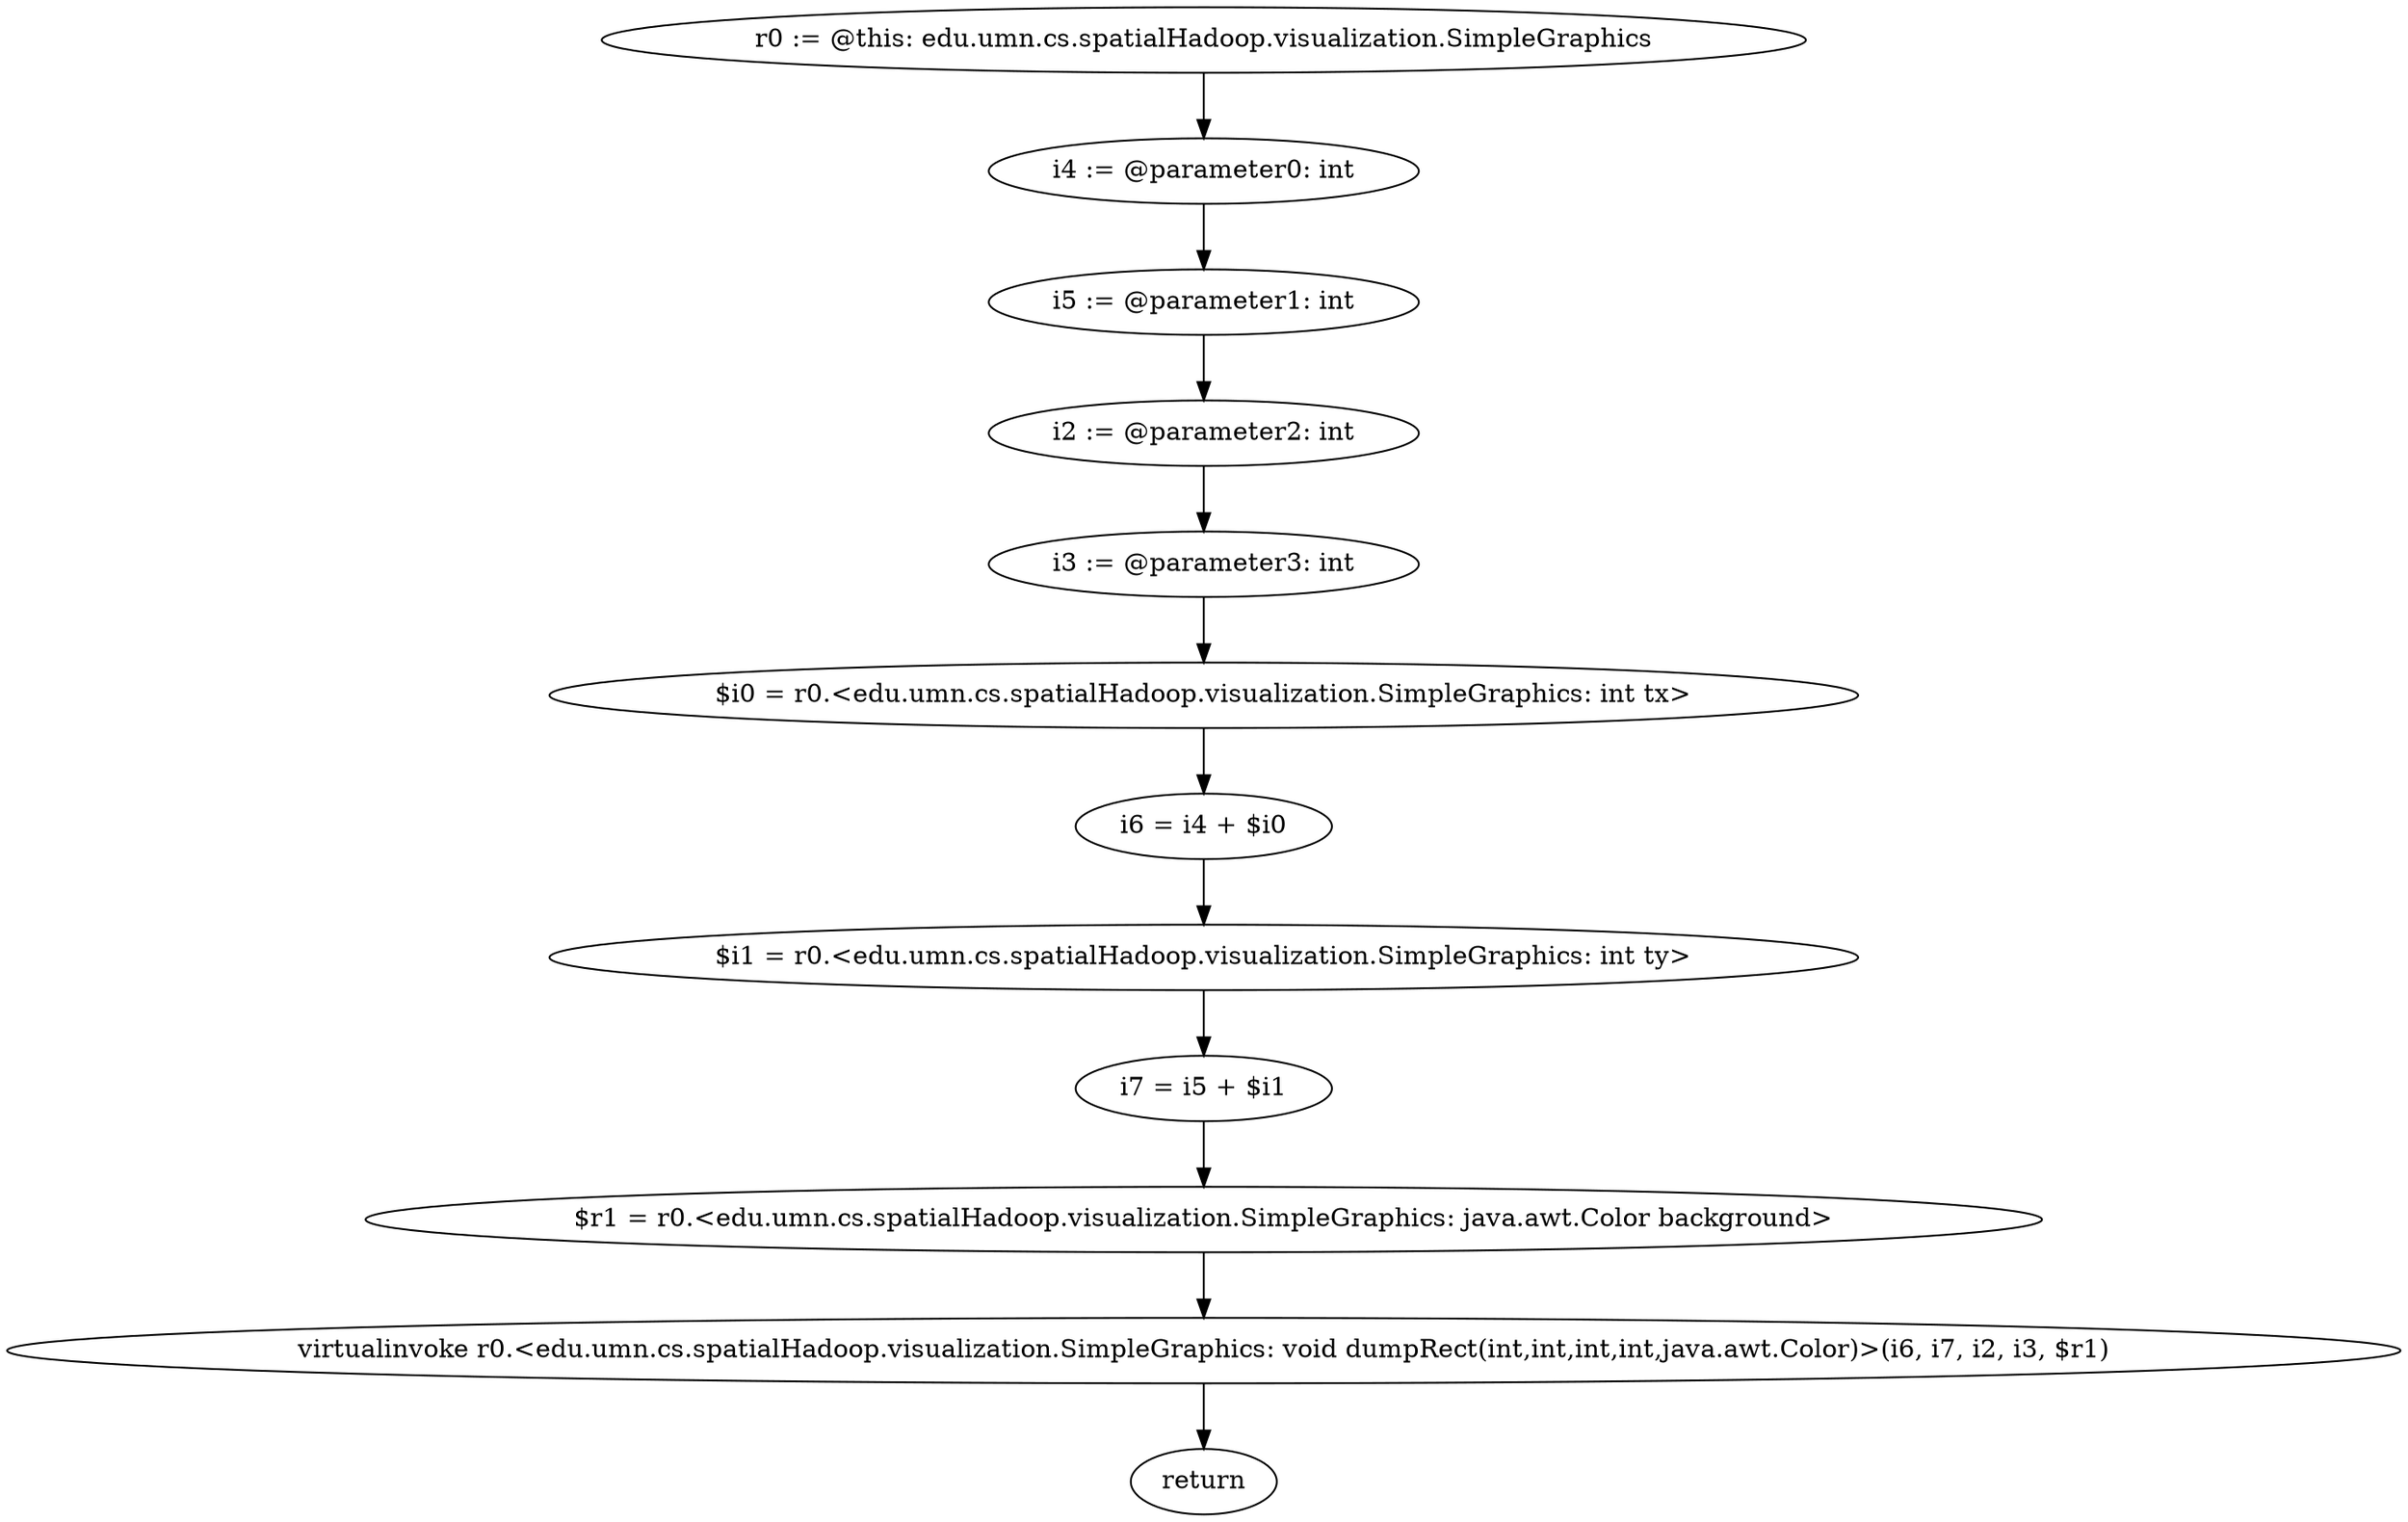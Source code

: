 digraph "unitGraph" {
    "r0 := @this: edu.umn.cs.spatialHadoop.visualization.SimpleGraphics"
    "i4 := @parameter0: int"
    "i5 := @parameter1: int"
    "i2 := @parameter2: int"
    "i3 := @parameter3: int"
    "$i0 = r0.<edu.umn.cs.spatialHadoop.visualization.SimpleGraphics: int tx>"
    "i6 = i4 + $i0"
    "$i1 = r0.<edu.umn.cs.spatialHadoop.visualization.SimpleGraphics: int ty>"
    "i7 = i5 + $i1"
    "$r1 = r0.<edu.umn.cs.spatialHadoop.visualization.SimpleGraphics: java.awt.Color background>"
    "virtualinvoke r0.<edu.umn.cs.spatialHadoop.visualization.SimpleGraphics: void dumpRect(int,int,int,int,java.awt.Color)>(i6, i7, i2, i3, $r1)"
    "return"
    "r0 := @this: edu.umn.cs.spatialHadoop.visualization.SimpleGraphics"->"i4 := @parameter0: int";
    "i4 := @parameter0: int"->"i5 := @parameter1: int";
    "i5 := @parameter1: int"->"i2 := @parameter2: int";
    "i2 := @parameter2: int"->"i3 := @parameter3: int";
    "i3 := @parameter3: int"->"$i0 = r0.<edu.umn.cs.spatialHadoop.visualization.SimpleGraphics: int tx>";
    "$i0 = r0.<edu.umn.cs.spatialHadoop.visualization.SimpleGraphics: int tx>"->"i6 = i4 + $i0";
    "i6 = i4 + $i0"->"$i1 = r0.<edu.umn.cs.spatialHadoop.visualization.SimpleGraphics: int ty>";
    "$i1 = r0.<edu.umn.cs.spatialHadoop.visualization.SimpleGraphics: int ty>"->"i7 = i5 + $i1";
    "i7 = i5 + $i1"->"$r1 = r0.<edu.umn.cs.spatialHadoop.visualization.SimpleGraphics: java.awt.Color background>";
    "$r1 = r0.<edu.umn.cs.spatialHadoop.visualization.SimpleGraphics: java.awt.Color background>"->"virtualinvoke r0.<edu.umn.cs.spatialHadoop.visualization.SimpleGraphics: void dumpRect(int,int,int,int,java.awt.Color)>(i6, i7, i2, i3, $r1)";
    "virtualinvoke r0.<edu.umn.cs.spatialHadoop.visualization.SimpleGraphics: void dumpRect(int,int,int,int,java.awt.Color)>(i6, i7, i2, i3, $r1)"->"return";
}
